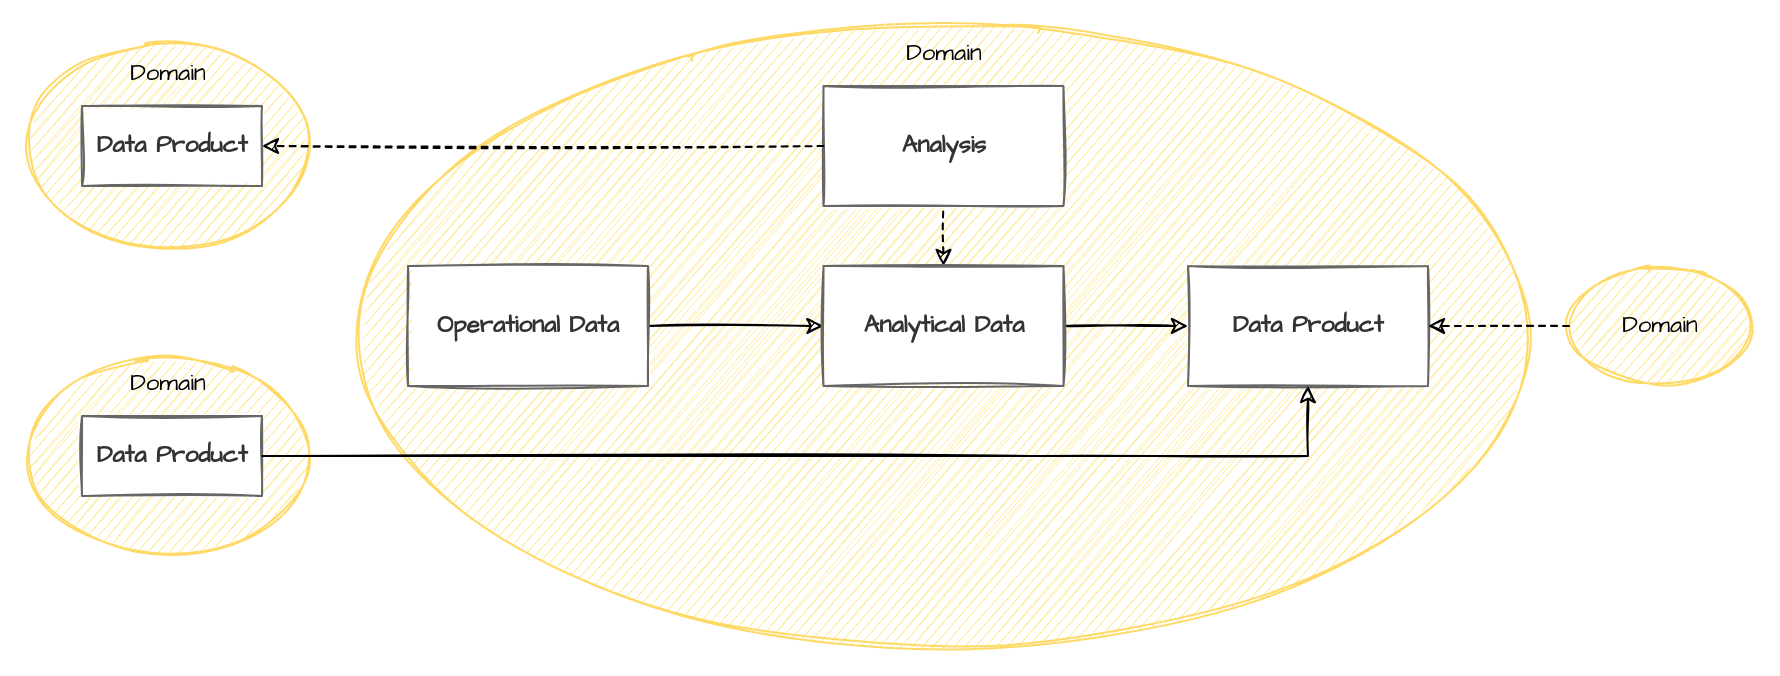 <mxfile version="16.5.1" type="device"><diagram id="DWjpSvbVxY2pOprUcE6g" name="Page-1"><mxGraphModel dx="1106" dy="852" grid="1" gridSize="10" guides="1" tooltips="1" connect="1" arrows="1" fold="1" page="1" pageScale="1" pageWidth="827" pageHeight="1169" math="0" shadow="0"><root><mxCell id="0"/><mxCell id="1" parent="0"/><mxCell id="2" value="" style="rounded=0;whiteSpace=wrap;html=1;fillColor=none;strokeColor=none;sketch=1;fontFamily=Architects Daughter;fontSource=https%3A%2F%2Ffonts.googleapis.com%2Fcss%3Ffamily%3DArchitects%2BDaughter;" parent="1" vertex="1"><mxGeometry x="56" y="197" width="889" height="337" as="geometry"/></mxCell><mxCell id="WkdalmxvpJmTztUUumEF-3" value="Domain" style="ellipse;whiteSpace=wrap;html=1;verticalAlign=top;sketch=1;fontFamily=Architects Daughter;fontSource=https%3A%2F%2Ffonts.googleapis.com%2Fcss%3Ffamily%3DArchitects%2BDaughter;strokeColor=#FFD966;fillColor=#FFEB99;" parent="1" vertex="1"><mxGeometry x="240" y="210" width="575.5" height="310" as="geometry"/></mxCell><mxCell id="WkdalmxvpJmTztUUumEF-17" value="Analysis" style="rounded=0;whiteSpace=wrap;html=1;fillColor=#FFFFFF;fontColor=#333333;strokeColor=#666666;fontStyle=1;sketch=1;fontFamily=Architects Daughter;fontSource=https%3A%2F%2Ffonts.googleapis.com%2Fcss%3Ffamily%3DArchitects%2BDaughter;fillStyle=solid;" parent="1" vertex="1"><mxGeometry x="467.75" y="240" width="120" height="60" as="geometry"/></mxCell><mxCell id="WkdalmxvpJmTztUUumEF-19" style="rounded=0;orthogonalLoop=1;jettySize=auto;html=1;exitX=0.5;exitY=0;exitDx=0;exitDy=0;startArrow=classic;startFill=1;endArrow=none;endFill=0;dashed=1;sketch=1;fontFamily=Architects Daughter;fontSource=https%3A%2F%2Ffonts.googleapis.com%2Fcss%3Ffamily%3DArchitects%2BDaughter;" parent="1" source="WkdalmxvpJmTztUUumEF-18" target="WkdalmxvpJmTztUUumEF-17" edge="1"><mxGeometry relative="1" as="geometry"/></mxCell><mxCell id="WkdalmxvpJmTztUUumEF-20" style="rounded=0;orthogonalLoop=1;jettySize=auto;html=1;entryX=0;entryY=0.5;entryDx=0;entryDy=0;sketch=1;fontFamily=Architects Daughter;fontSource=https%3A%2F%2Ffonts.googleapis.com%2Fcss%3Ffamily%3DArchitects%2BDaughter;" parent="1" source="WkdalmxvpJmTztUUumEF-18" target="WkdalmxvpJmTztUUumEF-28" edge="1"><mxGeometry relative="1" as="geometry"><mxPoint x="635.5" y="410" as="targetPoint"/></mxGeometry></mxCell><mxCell id="WkdalmxvpJmTztUUumEF-25" value="" style="edgeStyle=orthogonalEdgeStyle;rounded=0;orthogonalLoop=1;jettySize=auto;html=1;startArrow=classic;startFill=1;endArrow=none;endFill=0;sketch=1;fontFamily=Architects Daughter;fontSource=https%3A%2F%2Ffonts.googleapis.com%2Fcss%3Ffamily%3DArchitects%2BDaughter;" parent="1" source="WkdalmxvpJmTztUUumEF-18" target="WkdalmxvpJmTztUUumEF-24" edge="1"><mxGeometry relative="1" as="geometry"/></mxCell><mxCell id="WkdalmxvpJmTztUUumEF-18" value="Analytical Data" style="rounded=0;whiteSpace=wrap;html=1;fillColor=#FFFFFF;fontColor=#333333;strokeColor=#666666;fontStyle=1;sketch=1;fontFamily=Architects Daughter;fontSource=https%3A%2F%2Ffonts.googleapis.com%2Fcss%3Ffamily%3DArchitects%2BDaughter;fillStyle=solid;" parent="1" vertex="1"><mxGeometry x="467.75" y="330" width="120" height="60" as="geometry"/></mxCell><mxCell id="WkdalmxvpJmTztUUumEF-24" value="Operational Data" style="rounded=0;whiteSpace=wrap;html=1;fillColor=#FFFFFF;fontColor=#333333;strokeColor=#666666;fontStyle=1;sketch=1;fontFamily=Architects Daughter;fontSource=https%3A%2F%2Ffonts.googleapis.com%2Fcss%3Ffamily%3DArchitects%2BDaughter;fillStyle=solid;" parent="1" vertex="1"><mxGeometry x="260" y="330" width="120" height="60" as="geometry"/></mxCell><mxCell id="WkdalmxvpJmTztUUumEF-28" value="Data Product" style="rounded=0;whiteSpace=wrap;html=1;fillColor=#FFFFFF;fontColor=#333333;strokeColor=#666666;fontStyle=1;sketch=1;fontFamily=Architects Daughter;fontSource=https%3A%2F%2Ffonts.googleapis.com%2Fcss%3Ffamily%3DArchitects%2BDaughter;fillStyle=solid;" parent="1" vertex="1"><mxGeometry x="650" y="330" width="120" height="60" as="geometry"/></mxCell><mxCell id="WkdalmxvpJmTztUUumEF-33" value="Domain" style="ellipse;whiteSpace=wrap;html=1;verticalAlign=middle;sketch=1;fontFamily=Architects Daughter;fontSource=https%3A%2F%2Ffonts.googleapis.com%2Fcss%3Ffamily%3DArchitects%2BDaughter;strokeColor=#FFD966;fillColor=#FFEB99;fillStyle=auto;" parent="1" vertex="1"><mxGeometry x="840.5" y="330" width="90" height="60" as="geometry"/></mxCell><mxCell id="WkdalmxvpJmTztUUumEF-31" style="rounded=0;orthogonalLoop=1;jettySize=auto;html=1;entryX=1;entryY=0.5;entryDx=0;entryDy=0;startArrow=none;startFill=0;endArrow=classic;endFill=1;exitX=0;exitY=0.5;exitDx=0;exitDy=0;dashed=1;sketch=1;fontFamily=Architects Daughter;fontSource=https%3A%2F%2Ffonts.googleapis.com%2Fcss%3Ffamily%3DArchitects%2BDaughter;" parent="1" source="WkdalmxvpJmTztUUumEF-33" target="WkdalmxvpJmTztUUumEF-28" edge="1"><mxGeometry relative="1" as="geometry"><mxPoint x="875.5" y="360" as="sourcePoint"/></mxGeometry></mxCell><mxCell id="WkdalmxvpJmTztUUumEF-41" value="Domain" style="ellipse;whiteSpace=wrap;html=1;verticalAlign=top;sketch=1;fontFamily=Architects Daughter;fontSource=https%3A%2F%2Ffonts.googleapis.com%2Fcss%3Ffamily%3DArchitects%2BDaughter;strokeColor=#FFD966;fillColor=#FFEB99;" parent="1" vertex="1"><mxGeometry x="70" y="220" width="140" height="100" as="geometry"/></mxCell><mxCell id="WkdalmxvpJmTztUUumEF-42" value="Data Product" style="rounded=0;whiteSpace=wrap;html=1;fillColor=#FFFFFF;fontColor=#333333;strokeColor=#666666;fontStyle=1;sketch=1;fontFamily=Architects Daughter;fontSource=https%3A%2F%2Ffonts.googleapis.com%2Fcss%3Ffamily%3DArchitects%2BDaughter;fillStyle=solid;" parent="1" vertex="1"><mxGeometry x="97" y="250" width="90" height="40" as="geometry"/></mxCell><mxCell id="WkdalmxvpJmTztUUumEF-45" style="rounded=0;orthogonalLoop=1;jettySize=auto;html=1;startArrow=none;startFill=0;endArrow=classic;endFill=1;exitX=0;exitY=0.5;exitDx=0;exitDy=0;entryX=1;entryY=0.5;entryDx=0;entryDy=0;dashed=1;sketch=1;fontFamily=Architects Daughter;fontSource=https%3A%2F%2Ffonts.googleapis.com%2Fcss%3Ffamily%3DArchitects%2BDaughter;" parent="1" source="WkdalmxvpJmTztUUumEF-17" target="WkdalmxvpJmTztUUumEF-42" edge="1"><mxGeometry relative="1" as="geometry"><mxPoint x="605.5" y="415" as="sourcePoint"/><mxPoint x="230" y="280" as="targetPoint"/></mxGeometry></mxCell><mxCell id="WkdalmxvpJmTztUUumEF-65" value="Domain" style="ellipse;whiteSpace=wrap;html=1;verticalAlign=top;sketch=1;fontFamily=Architects Daughter;fontSource=https%3A%2F%2Ffonts.googleapis.com%2Fcss%3Ffamily%3DArchitects%2BDaughter;strokeColor=#FFD966;fillColor=#FFEB99;" parent="1" vertex="1"><mxGeometry x="70" y="375" width="140" height="100" as="geometry"/></mxCell><mxCell id="WkdalmxvpJmTztUUumEF-66" value="Data Product" style="rounded=0;whiteSpace=wrap;html=1;fillColor=#FFFFFF;fontColor=#333333;strokeColor=#666666;fontStyle=1;sketch=1;fontFamily=Architects Daughter;fontSource=https%3A%2F%2Ffonts.googleapis.com%2Fcss%3Ffamily%3DArchitects%2BDaughter;fillStyle=solid;" parent="1" vertex="1"><mxGeometry x="97" y="405" width="90" height="40" as="geometry"/></mxCell><mxCell id="WkdalmxvpJmTztUUumEF-44" style="rounded=0;orthogonalLoop=1;jettySize=auto;html=1;entryX=1;entryY=0.5;entryDx=0;entryDy=0;startArrow=classic;startFill=1;endArrow=none;endFill=0;exitX=0.5;exitY=1;exitDx=0;exitDy=0;sketch=1;fontFamily=Architects Daughter;fontSource=https%3A%2F%2Ffonts.googleapis.com%2Fcss%3Ffamily%3DArchitects%2BDaughter;" parent="1" source="WkdalmxvpJmTztUUumEF-28" target="WkdalmxvpJmTztUUumEF-66" edge="1"><mxGeometry relative="1" as="geometry"><mxPoint x="322.5" y="560" as="sourcePoint"/><mxPoint x="135.5" y="510" as="targetPoint"/><Array as="points"><mxPoint x="710" y="425"/><mxPoint x="570" y="425"/></Array></mxGeometry></mxCell></root></mxGraphModel></diagram></mxfile>